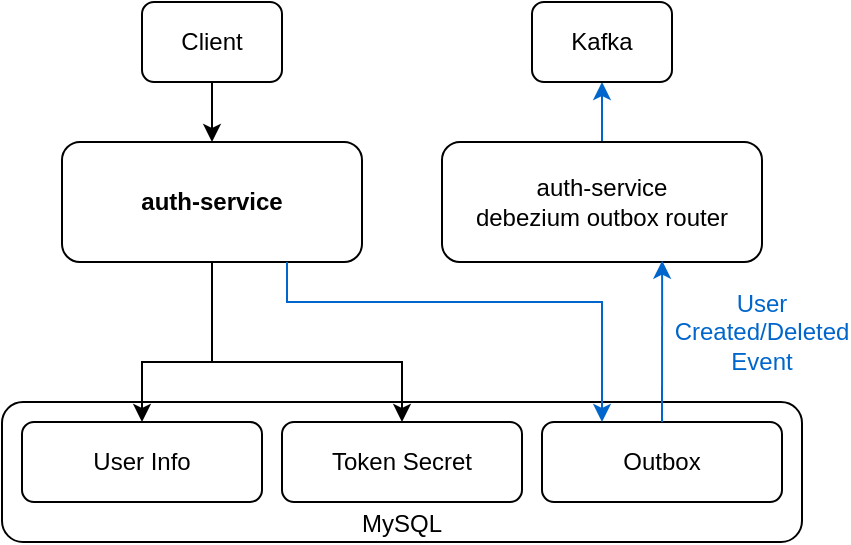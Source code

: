 <mxfile version="22.1.2" type="device">
  <diagram id="R2lEEEUBdFMjLlhIrx00" name="Page-1">
    <mxGraphModel dx="969" dy="635" grid="0" gridSize="10" guides="1" tooltips="1" connect="1" arrows="1" fold="1" page="1" pageScale="1" pageWidth="850" pageHeight="1100" math="0" shadow="0" extFonts="Permanent Marker^https://fonts.googleapis.com/css?family=Permanent+Marker">
      <root>
        <mxCell id="0" />
        <mxCell id="1" parent="0" />
        <mxCell id="6ph7rsRh95FNR9nlMCR5-1" value="&lt;b&gt;auth-service&lt;/b&gt;" style="rounded=1;whiteSpace=wrap;html=1;" parent="1" vertex="1">
          <mxGeometry x="190" y="210" width="150" height="60" as="geometry" />
        </mxCell>
        <mxCell id="6ph7rsRh95FNR9nlMCR5-17" style="edgeStyle=none;rounded=0;orthogonalLoop=1;jettySize=auto;html=1;exitX=0.5;exitY=0;exitDx=0;exitDy=0;entryX=0.5;entryY=1;entryDx=0;entryDy=0;fontColor=#7EA6E0;fillColor=#dae8fc;strokeColor=#0066CC;" parent="1" source="6ph7rsRh95FNR9nlMCR5-2" target="6ph7rsRh95FNR9nlMCR5-4" edge="1">
          <mxGeometry relative="1" as="geometry" />
        </mxCell>
        <mxCell id="6ph7rsRh95FNR9nlMCR5-2" value="auth-service &lt;br&gt;debezium outbox router" style="rounded=1;whiteSpace=wrap;html=1;" parent="1" vertex="1">
          <mxGeometry x="380" y="210" width="160" height="60" as="geometry" />
        </mxCell>
        <mxCell id="6ph7rsRh95FNR9nlMCR5-3" value="MySQL" style="rounded=1;whiteSpace=wrap;html=1;verticalAlign=bottom;" parent="1" vertex="1">
          <mxGeometry x="160" y="340" width="400" height="70" as="geometry" />
        </mxCell>
        <mxCell id="6ph7rsRh95FNR9nlMCR5-4" value="Kafka" style="rounded=1;whiteSpace=wrap;html=1;" parent="1" vertex="1">
          <mxGeometry x="425" y="140" width="70" height="40" as="geometry" />
        </mxCell>
        <mxCell id="6ph7rsRh95FNR9nlMCR5-5" value="User Info" style="rounded=1;whiteSpace=wrap;html=1;verticalAlign=middle;" parent="1" vertex="1">
          <mxGeometry x="170" y="350" width="120" height="40" as="geometry" />
        </mxCell>
        <mxCell id="6ph7rsRh95FNR9nlMCR5-6" value="Token Secret" style="rounded=1;whiteSpace=wrap;html=1;verticalAlign=middle;" parent="1" vertex="1">
          <mxGeometry x="300" y="350" width="120" height="40" as="geometry" />
        </mxCell>
        <mxCell id="6ph7rsRh95FNR9nlMCR5-7" value="Outbox" style="rounded=1;whiteSpace=wrap;html=1;verticalAlign=middle;" parent="1" vertex="1">
          <mxGeometry x="430" y="350" width="120" height="40" as="geometry" />
        </mxCell>
        <mxCell id="6ph7rsRh95FNR9nlMCR5-16" style="edgeStyle=none;rounded=0;orthogonalLoop=1;jettySize=auto;html=1;exitX=0.5;exitY=1;exitDx=0;exitDy=0;entryX=0.5;entryY=0;entryDx=0;entryDy=0;" parent="1" source="6ph7rsRh95FNR9nlMCR5-15" target="6ph7rsRh95FNR9nlMCR5-1" edge="1">
          <mxGeometry relative="1" as="geometry" />
        </mxCell>
        <mxCell id="6ph7rsRh95FNR9nlMCR5-15" value="Client" style="rounded=1;whiteSpace=wrap;html=1;" parent="1" vertex="1">
          <mxGeometry x="230" y="140" width="70" height="40" as="geometry" />
        </mxCell>
        <mxCell id="6ph7rsRh95FNR9nlMCR5-19" value="User Created/Deleted Event" style="text;html=1;strokeColor=none;fillColor=none;align=center;verticalAlign=middle;whiteSpace=wrap;rounded=0;fontColor=#0066CC;fontStyle=0" parent="1" vertex="1">
          <mxGeometry x="500" y="290" width="80" height="30" as="geometry" />
        </mxCell>
        <mxCell id="P_C_3R10uv7-aKjnzXb1-6" style="edgeStyle=orthogonalEdgeStyle;rounded=0;orthogonalLoop=1;jettySize=auto;html=1;exitX=0.5;exitY=1;exitDx=0;exitDy=0;" edge="1" parent="1" source="6ph7rsRh95FNR9nlMCR5-1" target="6ph7rsRh95FNR9nlMCR5-5">
          <mxGeometry relative="1" as="geometry">
            <Array as="points">
              <mxPoint x="265" y="320" />
              <mxPoint x="230" y="320" />
            </Array>
          </mxGeometry>
        </mxCell>
        <mxCell id="P_C_3R10uv7-aKjnzXb1-7" style="edgeStyle=orthogonalEdgeStyle;rounded=0;orthogonalLoop=1;jettySize=auto;html=1;exitX=0.5;exitY=1;exitDx=0;exitDy=0;" edge="1" parent="1" source="6ph7rsRh95FNR9nlMCR5-1" target="6ph7rsRh95FNR9nlMCR5-6">
          <mxGeometry relative="1" as="geometry">
            <mxPoint x="305" y="270" as="sourcePoint" />
            <mxPoint x="270" y="350" as="targetPoint" />
            <Array as="points">
              <mxPoint x="265" y="320" />
              <mxPoint x="360" y="320" />
            </Array>
          </mxGeometry>
        </mxCell>
        <mxCell id="P_C_3R10uv7-aKjnzXb1-9" style="edgeStyle=orthogonalEdgeStyle;rounded=0;orthogonalLoop=1;jettySize=auto;html=1;exitX=0.75;exitY=1;exitDx=0;exitDy=0;entryX=0.25;entryY=0;entryDx=0;entryDy=0;fontColor=#0000CC;strokeColor=#0066CC;" edge="1" parent="1" source="6ph7rsRh95FNR9nlMCR5-1" target="6ph7rsRh95FNR9nlMCR5-7">
          <mxGeometry relative="1" as="geometry">
            <mxPoint x="530" y="350" as="sourcePoint" />
            <mxPoint x="500" y="270" as="targetPoint" />
            <Array as="points">
              <mxPoint x="303" y="290" />
              <mxPoint x="460" y="290" />
            </Array>
          </mxGeometry>
        </mxCell>
        <mxCell id="P_C_3R10uv7-aKjnzXb1-10" style="edgeStyle=none;rounded=0;orthogonalLoop=1;jettySize=auto;html=1;exitX=0.5;exitY=0;exitDx=0;exitDy=0;entryX=0.688;entryY=0.989;entryDx=0;entryDy=0;fontColor=#7EA6E0;fillColor=#dae8fc;strokeColor=#0066CC;entryPerimeter=0;" edge="1" parent="1" source="6ph7rsRh95FNR9nlMCR5-7" target="6ph7rsRh95FNR9nlMCR5-2">
          <mxGeometry relative="1" as="geometry">
            <mxPoint x="495" y="350" as="sourcePoint" />
            <mxPoint x="495" y="320" as="targetPoint" />
          </mxGeometry>
        </mxCell>
      </root>
    </mxGraphModel>
  </diagram>
</mxfile>
